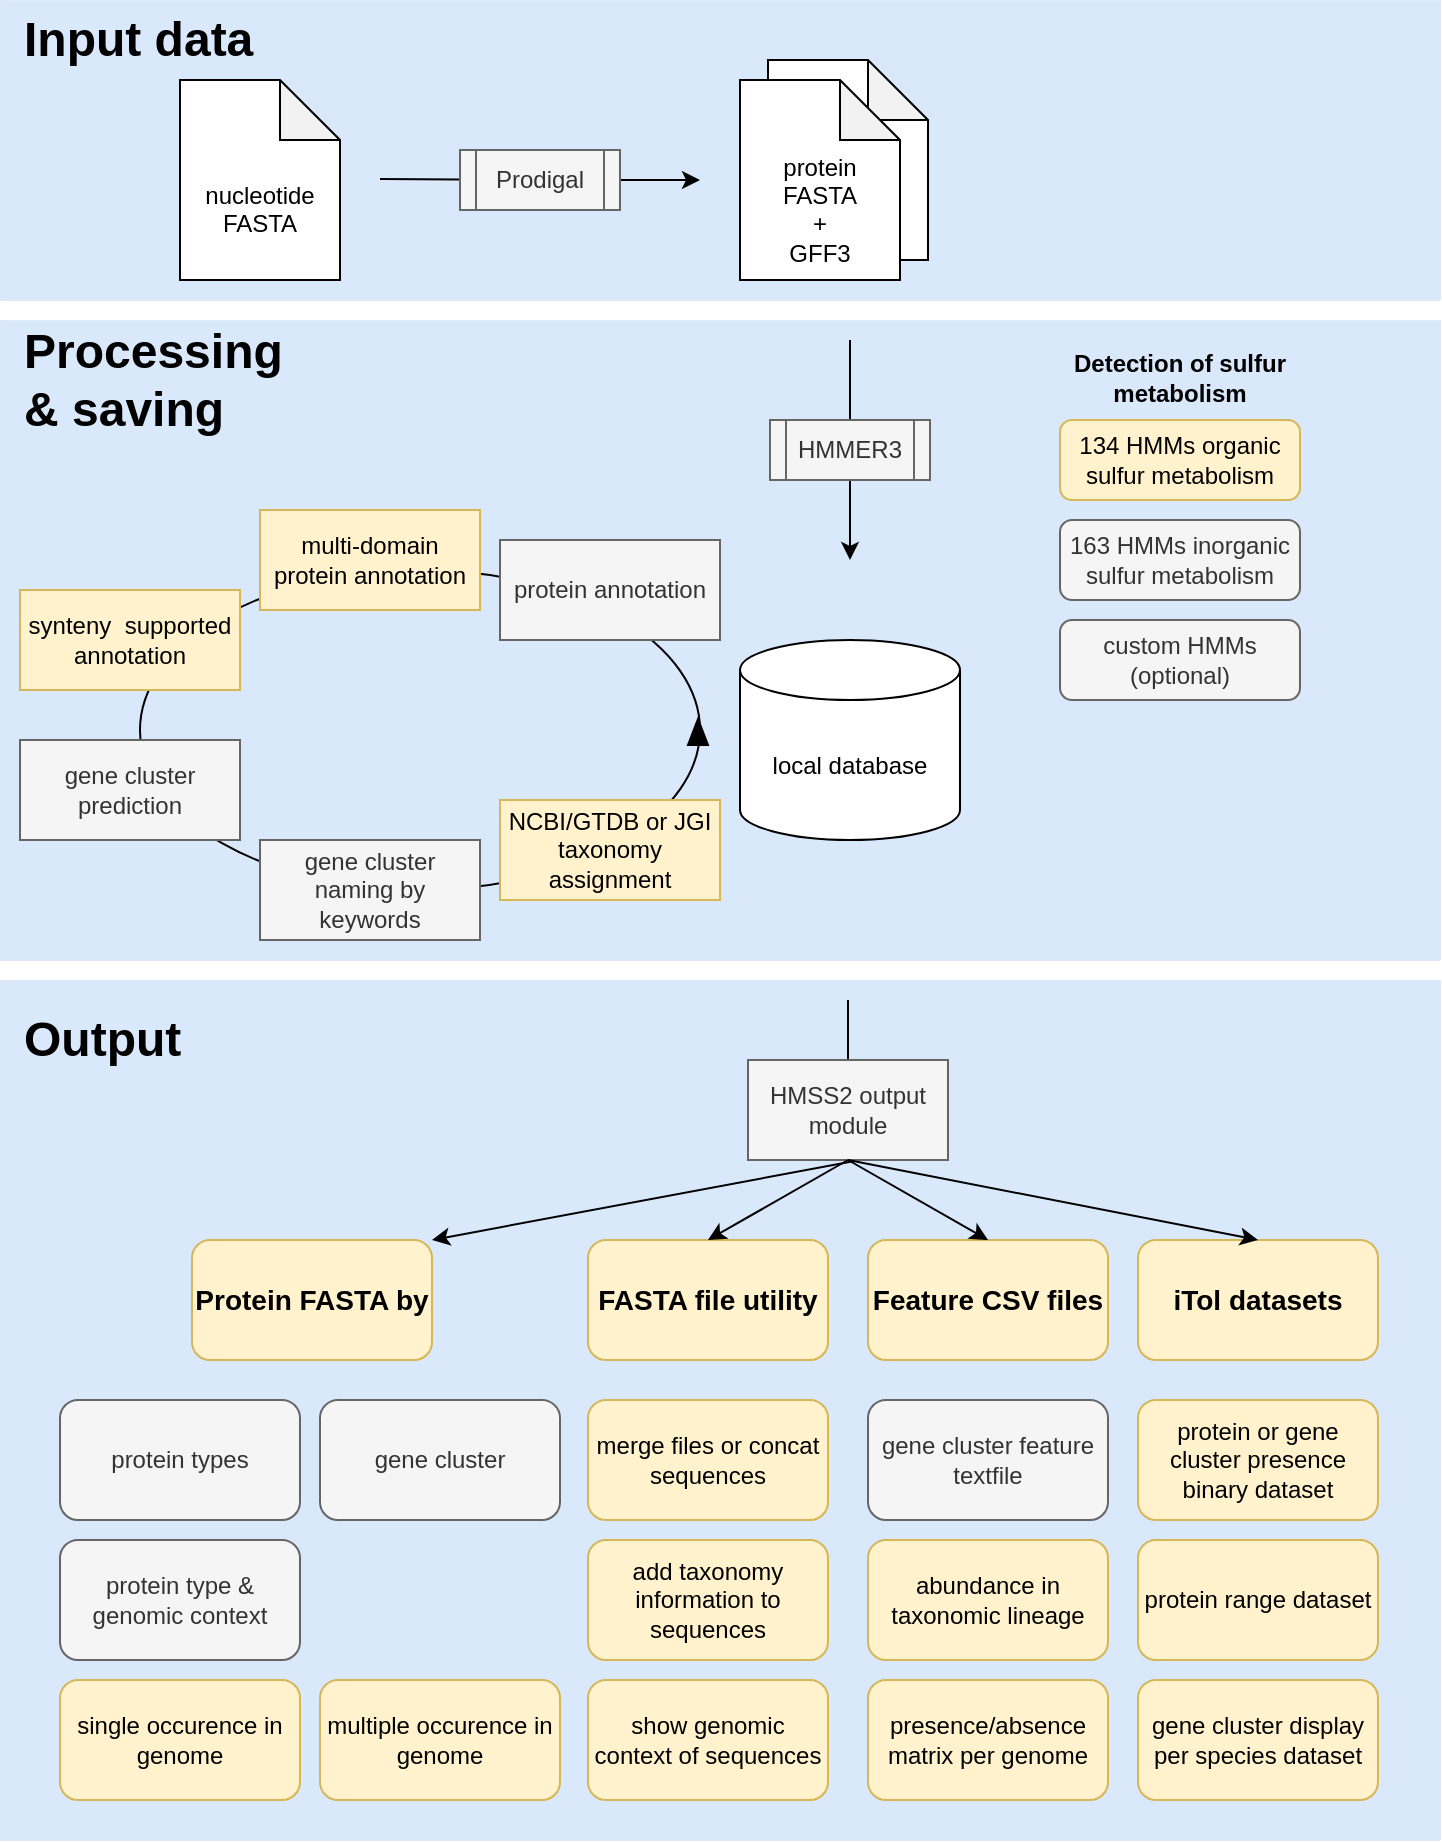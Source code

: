 <mxfile version="21.0.6" type="github">
  <diagram name="Seite-1" id="6OZWKTqBzTqwz66auKhD">
    <mxGraphModel dx="1687" dy="920" grid="1" gridSize="10" guides="1" tooltips="1" connect="1" arrows="1" fold="1" page="1" pageScale="1" pageWidth="827" pageHeight="1169" math="0" shadow="0">
      <root>
        <mxCell id="0" />
        <mxCell id="1" parent="0" />
        <mxCell id="Ma1DHVfn-u75xHZ1rLLF-83" value="" style="rounded=0;whiteSpace=wrap;html=1;strokeWidth=0;fillColor=#dae8fc;strokeColor=#6c8ebf;" parent="1" vertex="1">
          <mxGeometry x="54" y="490" width="720" height="430" as="geometry" />
        </mxCell>
        <mxCell id="Ma1DHVfn-u75xHZ1rLLF-82" value="" style="rounded=0;whiteSpace=wrap;html=1;strokeWidth=0;fillColor=#dae8fc;strokeColor=#6c8ebf;" parent="1" vertex="1">
          <mxGeometry x="54" y="160" width="720" height="320" as="geometry" />
        </mxCell>
        <mxCell id="Ma1DHVfn-u75xHZ1rLLF-81" value="" style="rounded=0;whiteSpace=wrap;html=1;strokeWidth=0;fillColor=#dae8fc;strokeColor=#6c8ebf;" parent="1" vertex="1">
          <mxGeometry x="54" width="720" height="150" as="geometry" />
        </mxCell>
        <mxCell id="Ma1DHVfn-u75xHZ1rLLF-76" value="" style="endArrow=classic;html=1;rounded=0;entryX=1;entryY=0;entryDx=0;entryDy=0;" parent="1" target="Ma1DHVfn-u75xHZ1rLLF-62" edge="1">
          <mxGeometry width="50" height="50" relative="1" as="geometry">
            <mxPoint x="484" y="580" as="sourcePoint" />
            <mxPoint x="534" y="530" as="targetPoint" />
          </mxGeometry>
        </mxCell>
        <mxCell id="Ma1DHVfn-u75xHZ1rLLF-49" value="&lt;br&gt;&lt;div&gt;&lt;br&gt;&lt;/div&gt;&lt;div style=&quot;font-size: 1px;&quot;&gt;&lt;br&gt;&lt;/div&gt;&lt;div&gt;protein &lt;br&gt;&lt;/div&gt;&lt;div&gt;FASTA&lt;/div&gt;&lt;div&gt;+&lt;/div&gt;&lt;div&gt;GFF3&lt;br&gt;&lt;/div&gt;" style="shape=note;whiteSpace=wrap;html=1;backgroundOutline=1;darkOpacity=0.05;" parent="1" vertex="1">
          <mxGeometry x="438" y="30" width="80" height="100" as="geometry" />
        </mxCell>
        <mxCell id="Ma1DHVfn-u75xHZ1rLLF-38" value="" style="ellipse;whiteSpace=wrap;html=1;fillColor=none;" parent="1" vertex="1">
          <mxGeometry x="124" y="285" width="280" height="160" as="geometry" />
        </mxCell>
        <mxCell id="Ma1DHVfn-u75xHZ1rLLF-2" value="Input data" style="text;strokeColor=none;fillColor=none;html=1;fontSize=24;fontStyle=1;verticalAlign=middle;align=left;fontFamily=Helvetica;" parent="1" vertex="1">
          <mxGeometry x="64" width="140" height="40" as="geometry" />
        </mxCell>
        <mxCell id="Ma1DHVfn-u75xHZ1rLLF-3" value="" style="endArrow=classic;html=1;rounded=0;startArrow=none;" parent="1" source="Ma1DHVfn-u75xHZ1rLLF-4" edge="1">
          <mxGeometry width="50" height="50" relative="1" as="geometry">
            <mxPoint x="244" y="89.5" as="sourcePoint" />
            <mxPoint x="404" y="90" as="targetPoint" />
          </mxGeometry>
        </mxCell>
        <mxCell id="Ma1DHVfn-u75xHZ1rLLF-7" value="" style="endArrow=classic;html=1;rounded=0;" parent="1" edge="1">
          <mxGeometry width="50" height="50" relative="1" as="geometry">
            <mxPoint x="479" y="170" as="sourcePoint" />
            <mxPoint x="479" y="280" as="targetPoint" />
          </mxGeometry>
        </mxCell>
        <mxCell id="Ma1DHVfn-u75xHZ1rLLF-6" value="HMMER3" style="shape=process;whiteSpace=wrap;html=1;backgroundOutline=1;fillColor=#f5f5f5;strokeColor=#666666;fontColor=#333333;" parent="1" vertex="1">
          <mxGeometry x="439" y="210" width="80" height="30" as="geometry" />
        </mxCell>
        <mxCell id="Ma1DHVfn-u75xHZ1rLLF-10" value="&lt;br&gt;&lt;div&gt;&lt;br&gt;&lt;/div&gt;&lt;div style=&quot;font-size: 1px;&quot;&gt;&lt;br&gt;&lt;/div&gt;&lt;div&gt;protein &lt;br&gt;&lt;/div&gt;&lt;div&gt;FASTA&lt;/div&gt;&lt;div&gt;+&lt;/div&gt;&lt;div&gt;GFF3&lt;br&gt;&lt;/div&gt;" style="shape=note;whiteSpace=wrap;html=1;backgroundOutline=1;darkOpacity=0.05;" parent="1" vertex="1">
          <mxGeometry x="424" y="40" width="80" height="100" as="geometry" />
        </mxCell>
        <mxCell id="Ma1DHVfn-u75xHZ1rLLF-11" value="&lt;br&gt;&lt;div&gt;&lt;br&gt;&lt;/div&gt;&lt;div style=&quot;font-size: 1px;&quot;&gt;&lt;br&gt;&lt;/div&gt;&lt;div&gt;nucleotide &lt;br&gt;&lt;/div&gt;&lt;div&gt;FASTA&lt;/div&gt;" style="shape=note;whiteSpace=wrap;html=1;backgroundOutline=1;darkOpacity=0.05;" parent="1" vertex="1">
          <mxGeometry x="144" y="40" width="80" height="100" as="geometry" />
        </mxCell>
        <mxCell id="Ma1DHVfn-u75xHZ1rLLF-15" value="" style="endArrow=none;html=1;rounded=0;" parent="1" target="Ma1DHVfn-u75xHZ1rLLF-4" edge="1">
          <mxGeometry width="50" height="50" relative="1" as="geometry">
            <mxPoint x="244" y="89.5" as="sourcePoint" />
            <mxPoint x="404" y="90" as="targetPoint" />
          </mxGeometry>
        </mxCell>
        <mxCell id="Ma1DHVfn-u75xHZ1rLLF-4" value="Prodigal" style="shape=process;whiteSpace=wrap;html=1;backgroundOutline=1;fillColor=#f5f5f5;strokeColor=#666666;fontColor=#333333;" parent="1" vertex="1">
          <mxGeometry x="284" y="75" width="80" height="30" as="geometry" />
        </mxCell>
        <mxCell id="Ma1DHVfn-u75xHZ1rLLF-16" value="163 HMMs inorganic sulfur metabolism" style="rounded=1;whiteSpace=wrap;html=1;fillColor=#f5f5f5;strokeColor=#666666;fontColor=#333333;" parent="1" vertex="1">
          <mxGeometry x="584" y="260" width="120" height="40" as="geometry" />
        </mxCell>
        <mxCell id="Ma1DHVfn-u75xHZ1rLLF-17" value="134 HMMs organic sulfur metabolism" style="rounded=1;whiteSpace=wrap;html=1;fillColor=#fff2cc;strokeColor=#d6b656;" parent="1" vertex="1">
          <mxGeometry x="584" y="210" width="120" height="40" as="geometry" />
        </mxCell>
        <mxCell id="Ma1DHVfn-u75xHZ1rLLF-18" value="&lt;div&gt;custom HMMs&lt;/div&gt;&lt;div&gt;(optional)&lt;br&gt;&lt;/div&gt;" style="rounded=1;whiteSpace=wrap;html=1;fillColor=#f5f5f5;fontColor=#333333;strokeColor=#666666;" parent="1" vertex="1">
          <mxGeometry x="584" y="310" width="120" height="40" as="geometry" />
        </mxCell>
        <mxCell id="Ma1DHVfn-u75xHZ1rLLF-20" value="local database" style="shape=cylinder3;whiteSpace=wrap;html=1;boundedLbl=1;backgroundOutline=1;size=15;" parent="1" vertex="1">
          <mxGeometry x="424" y="320" width="110" height="100" as="geometry" />
        </mxCell>
        <mxCell id="Ma1DHVfn-u75xHZ1rLLF-21" value="&lt;div&gt;multi-domain &lt;br&gt;&lt;/div&gt;&lt;div&gt;protein annotation&lt;/div&gt;" style="rounded=0;whiteSpace=wrap;html=1;fillColor=#fff2cc;strokeColor=#d6b656;" parent="1" vertex="1">
          <mxGeometry x="184" y="255" width="110" height="50" as="geometry" />
        </mxCell>
        <mxCell id="Ma1DHVfn-u75xHZ1rLLF-22" value="protein annotation" style="rounded=0;whiteSpace=wrap;html=1;fillColor=#f5f5f5;fontColor=#333333;strokeColor=#666666;" parent="1" vertex="1">
          <mxGeometry x="304" y="270" width="110" height="50" as="geometry" />
        </mxCell>
        <mxCell id="Ma1DHVfn-u75xHZ1rLLF-23" value="gene cluster prediction" style="rounded=0;whiteSpace=wrap;html=1;fillColor=#f5f5f5;fontColor=#333333;strokeColor=#666666;" parent="1" vertex="1">
          <mxGeometry x="64" y="370" width="110" height="50" as="geometry" />
        </mxCell>
        <mxCell id="Ma1DHVfn-u75xHZ1rLLF-24" value="gene cluster naming by keywords" style="rounded=0;whiteSpace=wrap;html=1;fillColor=#f5f5f5;fontColor=#333333;strokeColor=#666666;" parent="1" vertex="1">
          <mxGeometry x="184" y="420" width="110" height="50" as="geometry" />
        </mxCell>
        <mxCell id="Ma1DHVfn-u75xHZ1rLLF-27" value="NCBI/GTDB or JGI taxonomy assignment" style="rounded=0;whiteSpace=wrap;html=1;fillColor=#fff2cc;strokeColor=#d6b656;" parent="1" vertex="1">
          <mxGeometry x="304" y="400" width="110" height="50" as="geometry" />
        </mxCell>
        <mxCell id="Ma1DHVfn-u75xHZ1rLLF-41" value="" style="shape=flexArrow;endArrow=classic;html=1;rounded=0;endWidth=8.667;endSize=4;width=0.324;entryX=1;entryY=0.426;entryDx=0;entryDy=0;entryPerimeter=0;startSize=3;strokeWidth=1;fillColor=#000000;" parent="1" edge="1">
          <mxGeometry width="50" height="50" relative="1" as="geometry">
            <mxPoint x="403" y="373" as="sourcePoint" />
            <mxPoint x="403" y="359" as="targetPoint" />
          </mxGeometry>
        </mxCell>
        <mxCell id="Ma1DHVfn-u75xHZ1rLLF-44" value="&lt;div&gt;Processing&lt;/div&gt;&lt;div&gt;&amp;amp; saving&lt;br&gt;&lt;/div&gt;" style="text;strokeColor=none;fillColor=none;html=1;fontSize=24;fontStyle=1;verticalAlign=middle;align=left;fontFamily=Helvetica;" parent="1" vertex="1">
          <mxGeometry x="64" y="160" width="140" height="60" as="geometry" />
        </mxCell>
        <mxCell id="Ma1DHVfn-u75xHZ1rLLF-47" value="" style="endArrow=classic;html=1;rounded=0;entryX=0.5;entryY=1;entryDx=0;entryDy=0;" parent="1" target="Ma1DHVfn-u75xHZ1rLLF-52" edge="1">
          <mxGeometry width="50" height="50" relative="1" as="geometry">
            <mxPoint x="478" y="500" as="sourcePoint" />
            <mxPoint x="478" y="610" as="targetPoint" />
          </mxGeometry>
        </mxCell>
        <mxCell id="Ma1DHVfn-u75xHZ1rLLF-50" value="Output" style="text;strokeColor=none;fillColor=none;html=1;fontSize=24;fontStyle=1;verticalAlign=middle;align=left;fontFamily=Helvetica;" parent="1" vertex="1">
          <mxGeometry x="64" y="490" width="140" height="60" as="geometry" />
        </mxCell>
        <mxCell id="Ma1DHVfn-u75xHZ1rLLF-52" value="&lt;div&gt;HMSS2 output&lt;/div&gt;&lt;div&gt;module&lt;br&gt;&lt;/div&gt;" style="rounded=0;whiteSpace=wrap;html=1;fillColor=#f5f5f5;strokeColor=#666666;fontColor=#333333;" parent="1" vertex="1">
          <mxGeometry x="428" y="530" width="100" height="50" as="geometry" />
        </mxCell>
        <mxCell id="Ma1DHVfn-u75xHZ1rLLF-53" value="protein types" style="rounded=1;whiteSpace=wrap;html=1;fillColor=#f5f5f5;strokeColor=#666666;fontColor=#333333;" parent="1" vertex="1">
          <mxGeometry x="84" y="700" width="120" height="60" as="geometry" />
        </mxCell>
        <mxCell id="Ma1DHVfn-u75xHZ1rLLF-54" value="gene cluster" style="rounded=1;whiteSpace=wrap;html=1;fillColor=#f5f5f5;strokeColor=#666666;fontColor=#333333;" parent="1" vertex="1">
          <mxGeometry x="214" y="700" width="120" height="60" as="geometry" />
        </mxCell>
        <mxCell id="Ma1DHVfn-u75xHZ1rLLF-55" value="presence/absence matrix per genome" style="rounded=1;whiteSpace=wrap;html=1;fillColor=#fff2cc;strokeColor=#d6b656;" parent="1" vertex="1">
          <mxGeometry x="488" y="840" width="120" height="60" as="geometry" />
        </mxCell>
        <mxCell id="Ma1DHVfn-u75xHZ1rLLF-56" value="abundance in taxonomic lineage" style="rounded=1;whiteSpace=wrap;html=1;fillColor=#fff2cc;strokeColor=#d6b656;" parent="1" vertex="1">
          <mxGeometry x="488" y="770" width="120" height="60" as="geometry" />
        </mxCell>
        <mxCell id="Ma1DHVfn-u75xHZ1rLLF-57" value="gene cluster feature textfile" style="rounded=1;whiteSpace=wrap;html=1;fillColor=#f5f5f5;strokeColor=#666666;fontColor=#333333;" parent="1" vertex="1">
          <mxGeometry x="488" y="700" width="120" height="60" as="geometry" />
        </mxCell>
        <mxCell id="Ma1DHVfn-u75xHZ1rLLF-59" value="Detection of sulfur metabolism" style="text;html=1;strokeColor=none;fillColor=none;align=center;verticalAlign=middle;whiteSpace=wrap;rounded=0;fontStyle=1" parent="1" vertex="1">
          <mxGeometry x="584" y="170" width="120" height="37.5" as="geometry" />
        </mxCell>
        <mxCell id="Ma1DHVfn-u75xHZ1rLLF-62" value="&lt;font style=&quot;font-size: 14px;&quot;&gt;&lt;b&gt;Protein FASTA by&lt;/b&gt;&lt;br&gt;&lt;/font&gt;" style="rounded=1;whiteSpace=wrap;html=1;fillColor=#fff2cc;strokeColor=#d6b656;" parent="1" vertex="1">
          <mxGeometry x="150" y="620" width="120" height="60" as="geometry" />
        </mxCell>
        <mxCell id="Ma1DHVfn-u75xHZ1rLLF-63" value="&lt;div&gt;protein type &amp;amp; &lt;br&gt;&lt;/div&gt;&lt;div&gt;genomic context&lt;br&gt;&lt;/div&gt;" style="rounded=1;whiteSpace=wrap;html=1;fillColor=#f5f5f5;strokeColor=#666666;fontColor=#333333;" parent="1" vertex="1">
          <mxGeometry x="84" y="770" width="120" height="60" as="geometry" />
        </mxCell>
        <mxCell id="Ma1DHVfn-u75xHZ1rLLF-64" value="single occurence in genome" style="rounded=1;whiteSpace=wrap;html=1;fillColor=#fff2cc;strokeColor=#d6b656;" parent="1" vertex="1">
          <mxGeometry x="84" y="840" width="120" height="60" as="geometry" />
        </mxCell>
        <mxCell id="Ma1DHVfn-u75xHZ1rLLF-65" value="multiple occurence in genome" style="rounded=1;whiteSpace=wrap;html=1;fillColor=#fff2cc;strokeColor=#d6b656;" parent="1" vertex="1">
          <mxGeometry x="214" y="840" width="120" height="60" as="geometry" />
        </mxCell>
        <mxCell id="Ma1DHVfn-u75xHZ1rLLF-66" value="&lt;font style=&quot;font-size: 14px;&quot;&gt;&lt;b&gt;Feature CSV files&lt;br&gt;&lt;/b&gt;&lt;/font&gt;" style="rounded=1;whiteSpace=wrap;html=1;fillColor=#fff2cc;strokeColor=#d6b656;" parent="1" vertex="1">
          <mxGeometry x="488" y="620" width="120" height="60" as="geometry" />
        </mxCell>
        <mxCell id="Ma1DHVfn-u75xHZ1rLLF-67" value="protein or gene cluster presence binary dataset" style="rounded=1;whiteSpace=wrap;html=1;fillColor=#fff2cc;strokeColor=#d6b656;" parent="1" vertex="1">
          <mxGeometry x="623" y="700" width="120" height="60" as="geometry" />
        </mxCell>
        <mxCell id="Ma1DHVfn-u75xHZ1rLLF-68" value="protein range dataset" style="rounded=1;whiteSpace=wrap;html=1;fillColor=#fff2cc;strokeColor=#d6b656;" parent="1" vertex="1">
          <mxGeometry x="623" y="770" width="120" height="60" as="geometry" />
        </mxCell>
        <mxCell id="Ma1DHVfn-u75xHZ1rLLF-69" value="gene cluster display per species dataset" style="rounded=1;whiteSpace=wrap;html=1;fillColor=#fff2cc;strokeColor=#d6b656;" parent="1" vertex="1">
          <mxGeometry x="623" y="840" width="120" height="60" as="geometry" />
        </mxCell>
        <mxCell id="Ma1DHVfn-u75xHZ1rLLF-70" value="&lt;font style=&quot;font-size: 14px;&quot;&gt;&lt;b&gt;iTol datasets&lt;br&gt;&lt;/b&gt;&lt;/font&gt;" style="rounded=1;whiteSpace=wrap;html=1;fillColor=#fff2cc;strokeColor=#d6b656;" parent="1" vertex="1">
          <mxGeometry x="623" y="620" width="120" height="60" as="geometry" />
        </mxCell>
        <mxCell id="Ma1DHVfn-u75xHZ1rLLF-71" value="merge files or concat sequences" style="rounded=1;whiteSpace=wrap;html=1;fillColor=#fff2cc;strokeColor=#d6b656;" parent="1" vertex="1">
          <mxGeometry x="348" y="700" width="120" height="60" as="geometry" />
        </mxCell>
        <mxCell id="Ma1DHVfn-u75xHZ1rLLF-72" value="add taxonomy information to sequences" style="rounded=1;whiteSpace=wrap;html=1;fillColor=#fff2cc;strokeColor=#d6b656;" parent="1" vertex="1">
          <mxGeometry x="348" y="770" width="120" height="60" as="geometry" />
        </mxCell>
        <mxCell id="Ma1DHVfn-u75xHZ1rLLF-73" value="show genomic context of sequences" style="rounded=1;whiteSpace=wrap;html=1;fillColor=#fff2cc;strokeColor=#d6b656;" parent="1" vertex="1">
          <mxGeometry x="348" y="840" width="120" height="60" as="geometry" />
        </mxCell>
        <mxCell id="Ma1DHVfn-u75xHZ1rLLF-74" value="&lt;font style=&quot;font-size: 14px;&quot;&gt;&lt;b&gt;FASTA file utility&lt;/b&gt;&lt;br&gt;&lt;/font&gt;" style="rounded=1;whiteSpace=wrap;html=1;fillColor=#fff2cc;strokeColor=#d6b656;" parent="1" vertex="1">
          <mxGeometry x="348" y="620" width="120" height="60" as="geometry" />
        </mxCell>
        <mxCell id="Ma1DHVfn-u75xHZ1rLLF-77" value="" style="endArrow=classic;html=1;rounded=0;exitX=0.5;exitY=1;exitDx=0;exitDy=0;entryX=0.5;entryY=0;entryDx=0;entryDy=0;" parent="1" source="Ma1DHVfn-u75xHZ1rLLF-52" target="Ma1DHVfn-u75xHZ1rLLF-74" edge="1">
          <mxGeometry width="50" height="50" relative="1" as="geometry">
            <mxPoint x="610" y="580" as="sourcePoint" />
            <mxPoint x="660" y="530" as="targetPoint" />
          </mxGeometry>
        </mxCell>
        <mxCell id="Ma1DHVfn-u75xHZ1rLLF-78" value="" style="endArrow=classic;html=1;rounded=0;exitX=0.5;exitY=1;exitDx=0;exitDy=0;entryX=0.5;entryY=0;entryDx=0;entryDy=0;" parent="1" source="Ma1DHVfn-u75xHZ1rLLF-52" target="Ma1DHVfn-u75xHZ1rLLF-66" edge="1">
          <mxGeometry width="50" height="50" relative="1" as="geometry">
            <mxPoint x="694" y="580" as="sourcePoint" />
            <mxPoint x="744" y="530" as="targetPoint" />
          </mxGeometry>
        </mxCell>
        <mxCell id="Ma1DHVfn-u75xHZ1rLLF-79" value="" style="endArrow=classic;html=1;rounded=0;exitX=0.5;exitY=1;exitDx=0;exitDy=0;entryX=0.5;entryY=0;entryDx=0;entryDy=0;" parent="1" source="Ma1DHVfn-u75xHZ1rLLF-52" target="Ma1DHVfn-u75xHZ1rLLF-70" edge="1">
          <mxGeometry width="50" height="50" relative="1" as="geometry">
            <mxPoint x="574" y="570" as="sourcePoint" />
            <mxPoint x="624" y="520" as="targetPoint" />
          </mxGeometry>
        </mxCell>
        <mxCell id="0Qcf0seN13hxzT4ju1Sg-1" value="synteny&amp;nbsp; supported annotation" style="rounded=0;whiteSpace=wrap;html=1;fillColor=#fff2cc;strokeColor=#d6b656;" vertex="1" parent="1">
          <mxGeometry x="64" y="295" width="110" height="50" as="geometry" />
        </mxCell>
      </root>
    </mxGraphModel>
  </diagram>
</mxfile>

